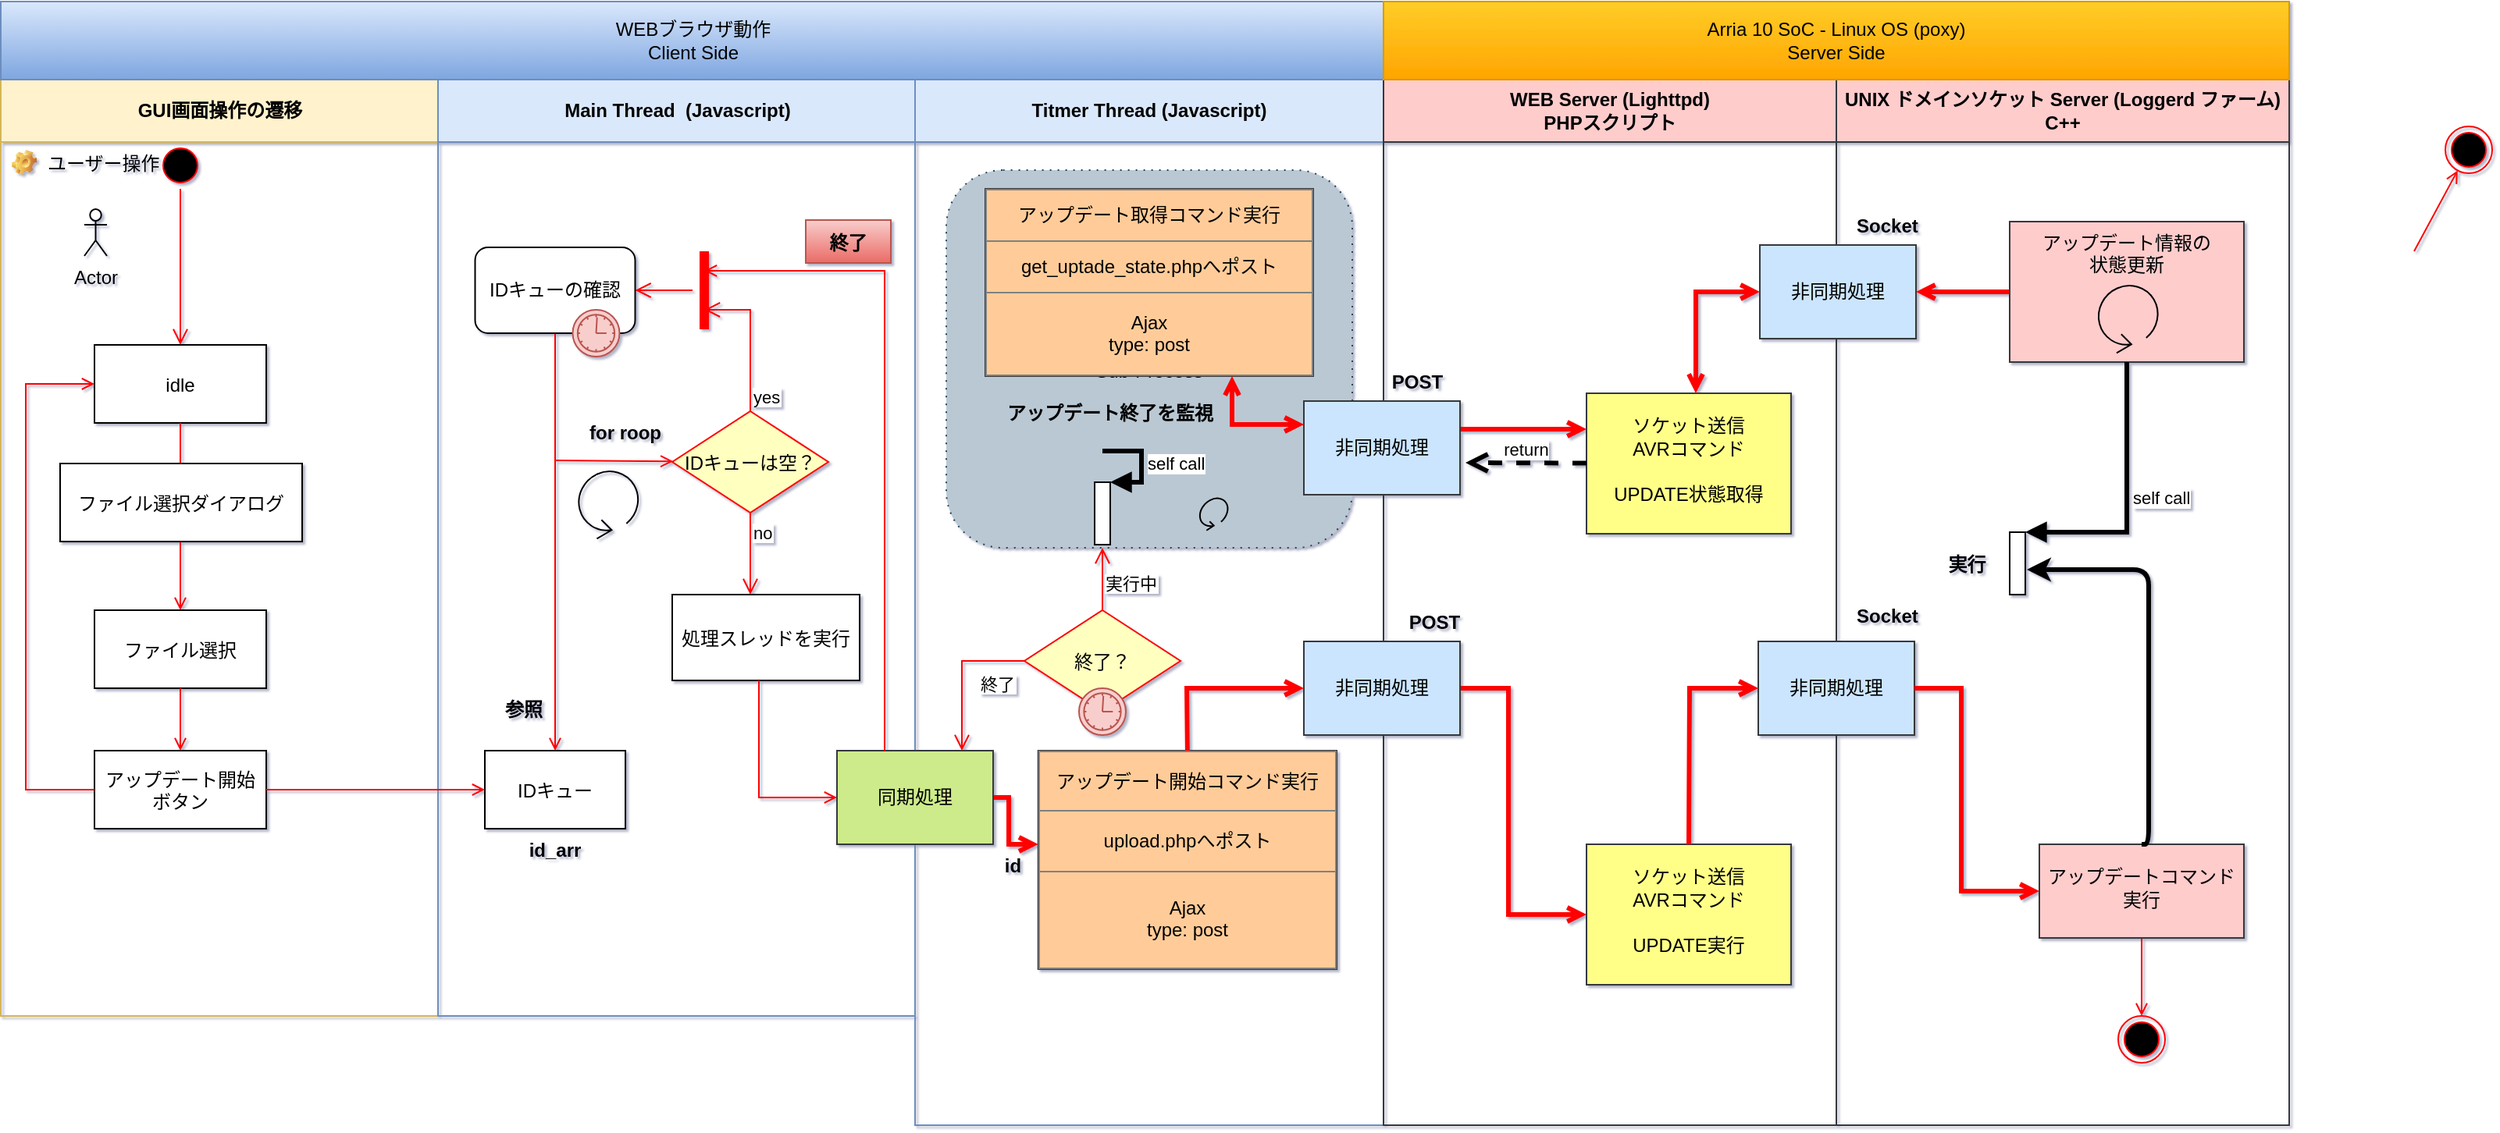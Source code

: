 <mxfile version="13.4.8" type="github">
  <diagram name="Page-1" id="e7e014a7-5840-1c2e-5031-d8a46d1fe8dd">
    <mxGraphModel dx="1185" dy="632" grid="1" gridSize="10" guides="1" tooltips="1" connect="1" arrows="1" fold="1" page="1" pageScale="1" pageWidth="1169" pageHeight="826" background="#ffffff" math="0" shadow="1">
      <root>
        <mxCell id="0" />
        <mxCell id="1" parent="0" />
        <mxCell id="2" value="GUI画面操作の遷移" style="swimlane;whiteSpace=wrap;startSize=40;fillColor=#fff2cc;strokeColor=#d6b656;" parent="1" vertex="1">
          <mxGeometry x="164.5" y="100" width="280" height="600" as="geometry" />
        </mxCell>
        <mxCell id="5" value="" style="ellipse;shape=startState;fillColor=#000000;strokeColor=#ff0000;" parent="2" vertex="1">
          <mxGeometry x="100" y="40" width="30" height="30" as="geometry" />
        </mxCell>
        <mxCell id="6" value="" style="edgeStyle=elbowEdgeStyle;elbow=horizontal;verticalAlign=bottom;endArrow=open;endSize=8;strokeColor=#FF0000;endFill=1;rounded=0" parent="2" source="5" target="7" edge="1">
          <mxGeometry x="100" y="40" as="geometry">
            <mxPoint x="115" y="110" as="targetPoint" />
          </mxGeometry>
        </mxCell>
        <mxCell id="7" value="idle" style="" parent="2" vertex="1">
          <mxGeometry x="60" y="170" width="110" height="50" as="geometry" />
        </mxCell>
        <mxCell id="8" value="ファイル選択" style="" parent="2" vertex="1">
          <mxGeometry x="60" y="340" width="110" height="50" as="geometry" />
        </mxCell>
        <mxCell id="9" value="" style="endArrow=open;strokeColor=#FF0000;endFill=1;rounded=0" parent="2" source="7" target="8" edge="1">
          <mxGeometry relative="1" as="geometry" />
        </mxCell>
        <mxCell id="10" value="アップデート開始&#xa;ボタン" style="" parent="2" vertex="1">
          <mxGeometry x="60" y="430" width="110" height="50" as="geometry" />
        </mxCell>
        <mxCell id="11" value="" style="endArrow=open;strokeColor=#FF0000;endFill=1;rounded=0" parent="2" source="8" target="10" edge="1">
          <mxGeometry relative="1" as="geometry" />
        </mxCell>
        <mxCell id="12" value="" style="edgeStyle=elbowEdgeStyle;elbow=horizontal;strokeColor=#FF0000;endArrow=open;endFill=1;rounded=0;" parent="2" source="10" target="7" edge="1">
          <mxGeometry width="100" height="100" relative="1" as="geometry">
            <mxPoint x="160" y="340" as="sourcePoint" />
            <mxPoint x="260" y="240" as="targetPoint" />
            <Array as="points">
              <mxPoint x="16" y="320" />
            </Array>
          </mxGeometry>
        </mxCell>
        <mxCell id="ZgSBh3Ju-aScIAcnqx4X-44" value="Actor" style="shape=umlActor;verticalLabelPosition=bottom;verticalAlign=top;html=1;" parent="2" vertex="1">
          <mxGeometry x="53.5" y="83" width="14.5" height="30" as="geometry" />
        </mxCell>
        <mxCell id="FSRS8m-M1Gx-CwQgRFkG-41" value="ファイル選択ダイアログ" style="" vertex="1" parent="2">
          <mxGeometry x="38" y="246" width="155" height="50" as="geometry" />
        </mxCell>
        <mxCell id="ZgSBh3Ju-aScIAcnqx4X-42" value="ユーザー操作" style="label;fontStyle=0;strokeColor=none;fillColor=none;align=left;verticalAlign=top;overflow=hidden;spacingLeft=28;spacingRight=4;rotatable=0;points=[[0,0.5],[1,0.5]];portConstraint=eastwest;imageWidth=16;imageHeight=16;image=img/clipart/Gear_128x128.png" parent="2" vertex="1">
          <mxGeometry y="40" width="120" height="26" as="geometry" />
        </mxCell>
        <mxCell id="3" value="Main Thread  (Javascript)" style="swimlane;whiteSpace=wrap;startSize=40;fillColor=#dae8fc;strokeColor=#6c8ebf;verticalAlign=middle;" parent="1" vertex="1">
          <mxGeometry x="444.5" y="100" width="305.5" height="600" as="geometry">
            <mxRectangle x="444.5" y="100" width="90" height="40" as="alternateBounds" />
          </mxGeometry>
        </mxCell>
        <mxCell id="19" value="" style="endArrow=open;strokeColor=#FF0000;endFill=1;rounded=0;exitX=0.5;exitY=1;exitDx=0;exitDy=0;" parent="3" source="FSRS8m-M1Gx-CwQgRFkG-65" target="18" edge="1">
          <mxGeometry relative="1" as="geometry">
            <mxPoint x="75" y="160" as="sourcePoint" />
          </mxGeometry>
        </mxCell>
        <mxCell id="21" value="IDキューは空？" style="rhombus;fillColor=#ffffc0;strokeColor=#ff0000;" parent="3" vertex="1">
          <mxGeometry x="150" y="212.5" width="100" height="65" as="geometry" />
        </mxCell>
        <mxCell id="22" value="yes" style="edgeStyle=elbowEdgeStyle;elbow=horizontal;align=left;verticalAlign=bottom;endArrow=open;endSize=8;strokeColor=#FF0000;exitX=0.5;exitY=0;endFill=1;rounded=0;entryX=0.75;entryY=0.5;entryPerimeter=0" parent="3" source="21" target="25" edge="1">
          <mxGeometry x="-1" relative="1" as="geometry">
            <mxPoint x="160" y="150" as="targetPoint" />
            <Array as="points">
              <mxPoint x="200" y="170" />
            </Array>
          </mxGeometry>
        </mxCell>
        <mxCell id="23" value="no" style="edgeStyle=elbowEdgeStyle;elbow=horizontal;align=left;verticalAlign=top;endArrow=open;endSize=8;strokeColor=#FF0000;endFill=1;rounded=0" parent="3" source="21" target="30" edge="1">
          <mxGeometry x="-1" relative="1" as="geometry">
            <mxPoint x="190" y="305" as="targetPoint" />
          </mxGeometry>
        </mxCell>
        <mxCell id="24" value="" style="endArrow=open;strokeColor=#FF0000;endFill=1;rounded=0;" parent="3" target="21" edge="1">
          <mxGeometry relative="1" as="geometry">
            <mxPoint x="75.5" y="244" as="sourcePoint" />
          </mxGeometry>
        </mxCell>
        <mxCell id="25" value="" style="shape=line;strokeWidth=6;strokeColor=#ff0000;rotation=90" parent="3" vertex="1">
          <mxGeometry x="145.5" y="127.5" width="50" height="15" as="geometry" />
        </mxCell>
        <mxCell id="26" value="" style="edgeStyle=elbowEdgeStyle;elbow=horizontal;verticalAlign=bottom;endArrow=open;endSize=8;strokeColor=#FF0000;endFill=1;rounded=0;entryX=1;entryY=0.5;entryDx=0;entryDy=0;" parent="3" source="25" target="FSRS8m-M1Gx-CwQgRFkG-65" edge="1">
          <mxGeometry x="130" y="90" as="geometry">
            <mxPoint x="125.5" y="135" as="targetPoint" />
          </mxGeometry>
        </mxCell>
        <mxCell id="30" value="処理スレッドを実行" style="" parent="3" vertex="1">
          <mxGeometry x="150" y="330" width="120" height="55" as="geometry" />
        </mxCell>
        <mxCell id="FSRS8m-M1Gx-CwQgRFkG-51" value="for roop" style="text;align=center;fontStyle=1;verticalAlign=middle;spacingLeft=3;spacingRight=3;strokeColor=none;rotatable=0;points=[[0,0.5],[1,0.5]];portConstraint=eastwest;" vertex="1" parent="3">
          <mxGeometry x="80" y="212.5" width="80" height="26" as="geometry" />
        </mxCell>
        <mxCell id="FSRS8m-M1Gx-CwQgRFkG-52" value="" style="group" vertex="1" connectable="0" parent="3">
          <mxGeometry x="30" y="430" width="90" height="76" as="geometry" />
        </mxCell>
        <mxCell id="18" value="IDキュー" style="" parent="FSRS8m-M1Gx-CwQgRFkG-52" vertex="1">
          <mxGeometry width="90" height="50" as="geometry" />
        </mxCell>
        <mxCell id="FSRS8m-M1Gx-CwQgRFkG-50" value="id_arr" style="text;align=center;fontStyle=1;verticalAlign=middle;spacingLeft=3;spacingRight=3;strokeColor=none;rotatable=0;points=[[0,0.5],[1,0.5]];portConstraint=eastwest;" vertex="1" parent="FSRS8m-M1Gx-CwQgRFkG-52">
          <mxGeometry x="12.273" y="50" width="65.455" height="26" as="geometry" />
        </mxCell>
        <mxCell id="FSRS8m-M1Gx-CwQgRFkG-61" value="参照" style="text;align=center;fontStyle=1;verticalAlign=middle;spacingLeft=3;spacingRight=3;strokeColor=none;rotatable=0;points=[[0,0.5],[1,0.5]];portConstraint=eastwest;" vertex="1" parent="3">
          <mxGeometry x="30" y="390" width="50" height="26" as="geometry" />
        </mxCell>
        <mxCell id="FSRS8m-M1Gx-CwQgRFkG-62" value="終了" style="text;align=center;fontStyle=1;verticalAlign=middle;spacingLeft=3;spacingRight=3;rotatable=0;points=[[0,0.5],[1,0.5]];portConstraint=eastwest;strokeColor=#b85450;gradientColor=#ea6b66;fillColor=#f8cecc;" vertex="1" parent="3">
          <mxGeometry x="235.5" y="90" width="54.5" height="27.5" as="geometry" />
        </mxCell>
        <mxCell id="FSRS8m-M1Gx-CwQgRFkG-64" value="" style="shape=mxgraph.bpmn.loop;html=1;outlineConnect=0;strokeColor=#000000;rotation=-45;" vertex="1" parent="3">
          <mxGeometry x="86.5" y="250" width="43.5" height="40" as="geometry" />
        </mxCell>
        <mxCell id="FSRS8m-M1Gx-CwQgRFkG-65" value="&lt;span&gt;IDキューの確認&lt;/span&gt;" style="html=1;whiteSpace=wrap;rounded=1;dropTarget=0;strokeColor=#000000;" vertex="1" parent="3">
          <mxGeometry x="23.75" y="107.5" width="102.5" height="55" as="geometry" />
        </mxCell>
        <mxCell id="FSRS8m-M1Gx-CwQgRFkG-66" value="" style="shape=mxgraph.bpmn.timer_start;perimeter=ellipsePerimeter;html=1;verticalLabelPosition=bottom;verticalAlign=top;outlineConnect=0;fillColor=#f8cecc;strokeColor=#b85450;" vertex="1" parent="FSRS8m-M1Gx-CwQgRFkG-65">
          <mxGeometry x="1" y="1" width="30" height="30" relative="1" as="geometry">
            <mxPoint x="-40" y="-15" as="offset" />
          </mxGeometry>
        </mxCell>
        <mxCell id="4" value="Titmer Thread (Javascript)" style="swimlane;whiteSpace=wrap;startSize=40;fillColor=#dae8fc;strokeColor=#6c8ebf;" parent="1" vertex="1">
          <mxGeometry x="750" y="100" width="300" height="670" as="geometry" />
        </mxCell>
        <mxCell id="FSRS8m-M1Gx-CwQgRFkG-126" value="Event&#xa;Sub-Process" style="shape=ext;rounded=1;html=1;whiteSpace=wrap;dashed=1;dashPattern=1 4;align=center;fillColor=#bac8d3;strokeColor=#23445d;" vertex="1" parent="4">
          <mxGeometry x="20" y="58" width="260" height="242" as="geometry" />
        </mxCell>
        <mxCell id="FSRS8m-M1Gx-CwQgRFkG-56" value="id" style="text;align=center;fontStyle=1;verticalAlign=middle;spacingLeft=3;spacingRight=3;strokeColor=none;rotatable=0;points=[[0,0.5],[1,0.5]];portConstraint=eastwest;" vertex="1" parent="4">
          <mxGeometry x="30.003" y="490" width="65.455" height="26" as="geometry" />
        </mxCell>
        <mxCell id="FSRS8m-M1Gx-CwQgRFkG-55" value="" style="edgeStyle=elbowEdgeStyle;elbow=horizontal;strokeColor=#FF0000;endArrow=open;endFill=1;rounded=0;strokeWidth=3;labelBorderColor=none;exitX=1;exitY=0.5;exitDx=0;exitDy=0;" edge="1" parent="4" source="eeX5rCYyHzRPNsev4CG7-41" target="FSRS8m-M1Gx-CwQgRFkG-67">
          <mxGeometry width="100" height="100" relative="1" as="geometry">
            <mxPoint x="39" y="499" as="sourcePoint" />
            <mxPoint x="60" y="510" as="targetPoint" />
            <Array as="points">
              <mxPoint x="60" y="490" />
            </Array>
          </mxGeometry>
        </mxCell>
        <mxCell id="eeX5rCYyHzRPNsev4CG7-41" value="同期処理" style="rounded=0;whiteSpace=wrap;html=1;fillColor=#cdeb8b;strokeColor=#36393d;" parent="4" vertex="1">
          <mxGeometry x="-50" y="430" width="100" height="60" as="geometry" />
        </mxCell>
        <mxCell id="FSRS8m-M1Gx-CwQgRFkG-67" value="&lt;table border=&quot;1&quot; width=&quot;100%&quot; cellpadding=&quot;4&quot; style=&quot;width: 100% ; height: 100% ; border-collapse: collapse&quot;&gt;&lt;tbody&gt;&lt;tr&gt;&lt;th align=&quot;center&quot;&gt;&lt;span style=&quot;font-weight: 400&quot;&gt;アップデート開始コマンド実行&lt;/span&gt;&lt;br style=&quot;padding: 0px ; margin: 0px ; font-weight: 400&quot;&gt;&lt;/th&gt;&lt;/tr&gt;&lt;tr&gt;&lt;td align=&quot;center&quot;&gt;upload.phpへポスト&lt;/td&gt;&lt;/tr&gt;&lt;tr&gt;&lt;td align=&quot;center&quot;&gt;Ajax&lt;br style=&quot;padding: 0px ; margin: 0px&quot;&gt;type: post&lt;br&gt;&lt;/td&gt;&lt;/tr&gt;&lt;/tbody&gt;&lt;/table&gt;" style="text;html=1;overflow=fill;fillColor=#ffcc99;strokeColor=#36393d;" vertex="1" parent="4">
          <mxGeometry x="78.88" y="430" width="191.12" height="140" as="geometry" />
        </mxCell>
        <mxCell id="FSRS8m-M1Gx-CwQgRFkG-111" value="" style="html=1;points=[];perimeter=orthogonalPerimeter;strokeColor=#000000;align=center;" vertex="1" parent="4">
          <mxGeometry x="115.0" y="258" width="10" height="40" as="geometry" />
        </mxCell>
        <mxCell id="FSRS8m-M1Gx-CwQgRFkG-112" value="self call" style="edgeStyle=orthogonalEdgeStyle;html=1;align=left;spacingLeft=2;endArrow=block;rounded=0;entryX=1;entryY=0;strokeWidth=3;" edge="1" target="FSRS8m-M1Gx-CwQgRFkG-111" parent="4">
          <mxGeometry relative="1" as="geometry">
            <mxPoint x="120.0" y="238" as="sourcePoint" />
            <Array as="points">
              <mxPoint x="145" y="238" />
            </Array>
          </mxGeometry>
        </mxCell>
        <mxCell id="FSRS8m-M1Gx-CwQgRFkG-113" value="&lt;table border=&quot;1&quot; width=&quot;100%&quot; cellpadding=&quot;4&quot; style=&quot;width: 100% ; height: 100% ; border-collapse: collapse&quot;&gt;&lt;tbody&gt;&lt;tr&gt;&lt;th align=&quot;center&quot;&gt;&lt;span style=&quot;font-weight: 400&quot;&gt;アップデート取得コマンド実行&lt;/span&gt;&lt;br style=&quot;padding: 0px ; margin: 0px ; font-weight: 400&quot;&gt;&lt;/th&gt;&lt;/tr&gt;&lt;tr&gt;&lt;td align=&quot;center&quot;&gt;get_uptade_state.phpへポスト&lt;/td&gt;&lt;/tr&gt;&lt;tr&gt;&lt;td align=&quot;center&quot;&gt;Ajax&lt;br style=&quot;padding: 0px ; margin: 0px&quot;&gt;type: post&lt;/td&gt;&lt;/tr&gt;&lt;/tbody&gt;&lt;/table&gt;" style="text;html=1;overflow=fill;fillColor=#ffcc99;strokeColor=#36393d;" vertex="1" parent="4">
          <mxGeometry x="45" y="70" width="210" height="120" as="geometry" />
        </mxCell>
        <mxCell id="FSRS8m-M1Gx-CwQgRFkG-120" value="" style="shape=mxgraph.bpmn.loop;html=1;outlineConnect=0;strokeColor=#000000;rotation=-45;" vertex="1" parent="4">
          <mxGeometry x="179.69" y="268.99" width="22.44" height="16.56" as="geometry" />
        </mxCell>
        <mxCell id="FSRS8m-M1Gx-CwQgRFkG-121" value="終了？" style="rhombus;fillColor=#ffffc0;strokeColor=#ff0000;" vertex="1" parent="4">
          <mxGeometry x="70.0" y="340" width="100" height="65" as="geometry" />
        </mxCell>
        <mxCell id="FSRS8m-M1Gx-CwQgRFkG-123" value="終了" style="edgeStyle=elbowEdgeStyle;elbow=horizontal;align=left;verticalAlign=top;endArrow=open;endSize=8;strokeColor=#FF0000;endFill=1;rounded=0;exitX=0;exitY=0.5;exitDx=0;exitDy=0;" edge="1" parent="4" source="FSRS8m-M1Gx-CwQgRFkG-121" target="eeX5rCYyHzRPNsev4CG7-41">
          <mxGeometry x="-0.143" y="10" relative="1" as="geometry">
            <mxPoint x="-95" y="340" as="targetPoint" />
            <mxPoint x="-95" y="287.175" as="sourcePoint" />
            <Array as="points">
              <mxPoint x="30" y="380" />
              <mxPoint x="10" y="390" />
            </Array>
            <mxPoint as="offset" />
          </mxGeometry>
        </mxCell>
        <mxCell id="FSRS8m-M1Gx-CwQgRFkG-124" value="実行中" style="edgeStyle=elbowEdgeStyle;elbow=horizontal;align=left;verticalAlign=top;endArrow=open;endSize=8;strokeColor=#FF0000;endFill=1;rounded=0;exitX=0.5;exitY=0;exitDx=0;exitDy=0;" edge="1" parent="4" source="FSRS8m-M1Gx-CwQgRFkG-121" target="FSRS8m-M1Gx-CwQgRFkG-126">
          <mxGeometry x="0.5" relative="1" as="geometry">
            <mxPoint x="50" y="280" as="targetPoint" />
            <mxPoint x="50" y="345" as="sourcePoint" />
            <Array as="points">
              <mxPoint x="120" y="320" />
              <mxPoint x="20" y="400" />
            </Array>
            <mxPoint as="offset" />
          </mxGeometry>
        </mxCell>
        <mxCell id="FSRS8m-M1Gx-CwQgRFkG-130" value="" style="shape=mxgraph.bpmn.timer_start;perimeter=ellipsePerimeter;html=1;verticalLabelPosition=bottom;verticalAlign=top;outlineConnect=0;fillColor=#f8cecc;strokeColor=#b85450;" vertex="1" parent="4">
          <mxGeometry x="105.0" y="390" width="30" height="30" as="geometry" />
        </mxCell>
        <mxCell id="FSRS8m-M1Gx-CwQgRFkG-119" value="アップデート終了を監視" style="text;align=center;fontStyle=1;verticalAlign=middle;spacingLeft=3;spacingRight=3;strokeColor=none;rotatable=0;points=[[0,0.5],[1,0.5]];portConstraint=eastwest;" vertex="1" parent="4">
          <mxGeometry x="115" y="200" width="20" height="26" as="geometry" />
        </mxCell>
        <mxCell id="20" value="" style="endArrow=open;strokeColor=#FF0000;endFill=1;rounded=0" parent="1" source="10" target="18" edge="1">
          <mxGeometry relative="1" as="geometry" />
        </mxCell>
        <mxCell id="eeX5rCYyHzRPNsev4CG7-42" value="WEBブラウザ動作&lt;br&gt;Client Side" style="rounded=0;whiteSpace=wrap;html=1;fillColor=#dae8fc;strokeColor=#6c8ebf;gradientColor=#7ea6e0;" parent="1" vertex="1">
          <mxGeometry x="164.5" y="50" width="885.5" height="50" as="geometry" />
        </mxCell>
        <mxCell id="41" value="" style="edgeStyle=elbowEdgeStyle;elbow=horizontal;strokeColor=#FF0000;endArrow=open;endFill=1;rounded=0;" parent="1" source="30" edge="1">
          <mxGeometry width="100" height="100" relative="1" as="geometry">
            <mxPoint x="524.5" y="635" as="sourcePoint" />
            <mxPoint x="700" y="560" as="targetPoint" />
            <Array as="points">
              <mxPoint x="650" y="560" />
              <mxPoint x="635" y="573" />
            </Array>
          </mxGeometry>
        </mxCell>
        <mxCell id="35" value="" style="edgeStyle=elbowEdgeStyle;elbow=horizontal;strokeColor=#FF0000;endArrow=open;endFill=1;rounded=0;entryX=0.25;entryY=0.5;entryPerimeter=0;" parent="1" target="25" edge="1" source="eeX5rCYyHzRPNsev4CG7-41">
          <mxGeometry width="100" height="100" relative="1" as="geometry">
            <mxPoint x="714.5" y="561.25" as="sourcePoint" />
            <mxPoint x="604.5" y="220" as="targetPoint" />
            <Array as="points">
              <mxPoint x="730.5" y="440" />
            </Array>
          </mxGeometry>
        </mxCell>
        <mxCell id="FSRS8m-M1Gx-CwQgRFkG-68" value="WEB Server (Lighttpd)&#xa;PHPスクリプト　" style="swimlane;whiteSpace=wrap;startSize=40;fillColor=#ffcccc;strokeColor=#36393d;" vertex="1" parent="1">
          <mxGeometry x="1050" y="100" width="290" height="670" as="geometry" />
        </mxCell>
        <mxCell id="FSRS8m-M1Gx-CwQgRFkG-71" value="" style="endArrow=open;strokeColor=#FF0000;endFill=1;rounded=0" edge="1" parent="FSRS8m-M1Gx-CwQgRFkG-68" target="FSRS8m-M1Gx-CwQgRFkG-70">
          <mxGeometry relative="1" as="geometry">
            <mxPoint x="660" y="110" as="sourcePoint" />
          </mxGeometry>
        </mxCell>
        <mxCell id="FSRS8m-M1Gx-CwQgRFkG-72" value="" style="edgeStyle=elbowEdgeStyle;elbow=horizontal;strokeColor=#FF0000;endArrow=open;endFill=1;rounded=0;strokeWidth=3;labelBorderColor=none;entryX=0;entryY=0.5;entryDx=0;entryDy=0;exitX=1;exitY=0.5;exitDx=0;exitDy=0;" edge="1" parent="FSRS8m-M1Gx-CwQgRFkG-68" source="FSRS8m-M1Gx-CwQgRFkG-73" target="FSRS8m-M1Gx-CwQgRFkG-74">
          <mxGeometry width="100" height="100" relative="1" as="geometry">
            <mxPoint x="39" y="499" as="sourcePoint" />
            <mxPoint x="110" y="498.75" as="targetPoint" />
            <Array as="points">
              <mxPoint x="80" y="499" />
            </Array>
          </mxGeometry>
        </mxCell>
        <mxCell id="FSRS8m-M1Gx-CwQgRFkG-73" value="非同期処理" style="rounded=0;whiteSpace=wrap;html=1;fillColor=#cce5ff;strokeColor=#36393d;" vertex="1" parent="FSRS8m-M1Gx-CwQgRFkG-68">
          <mxGeometry x="-51" y="360" width="100" height="60" as="geometry" />
        </mxCell>
        <mxCell id="FSRS8m-M1Gx-CwQgRFkG-74" value="&lt;br&gt;ソケット送信&lt;br&gt;AVRコマンド&lt;br&gt;&lt;br&gt;UPDATE実行" style="text;html=1;overflow=fill;fillColor=#ffff88;strokeColor=#36393d;align=center;verticalAlign=middle;" vertex="1" parent="FSRS8m-M1Gx-CwQgRFkG-68">
          <mxGeometry x="130" y="490" width="131" height="90" as="geometry" />
        </mxCell>
        <mxCell id="FSRS8m-M1Gx-CwQgRFkG-84" value="POST" style="text;align=center;fontStyle=1;verticalAlign=middle;spacingLeft=3;spacingRight=3;strokeColor=none;rotatable=0;points=[[0,0.5],[1,0.5]];portConstraint=eastwest;" vertex="1" parent="FSRS8m-M1Gx-CwQgRFkG-68">
          <mxGeometry x="0.003" y="334" width="65.455" height="26" as="geometry" />
        </mxCell>
        <mxCell id="FSRS8m-M1Gx-CwQgRFkG-88" value="&lt;br&gt;ソケット送信&lt;br&gt;AVRコマンド&lt;br&gt;&lt;br&gt;UPDATE状態取得" style="text;html=1;overflow=fill;fillColor=#ffff88;strokeColor=#36393d;align=center;verticalAlign=middle;" vertex="1" parent="FSRS8m-M1Gx-CwQgRFkG-68">
          <mxGeometry x="130" y="201" width="131" height="90" as="geometry" />
        </mxCell>
        <mxCell id="FSRS8m-M1Gx-CwQgRFkG-115" value="" style="edgeStyle=elbowEdgeStyle;elbow=horizontal;strokeColor=#FF0000;endArrow=open;endFill=1;rounded=0;strokeWidth=3;labelBorderColor=none;" edge="1" parent="FSRS8m-M1Gx-CwQgRFkG-68" source="FSRS8m-M1Gx-CwQgRFkG-116" target="FSRS8m-M1Gx-CwQgRFkG-88">
          <mxGeometry width="100" height="100" relative="1" as="geometry">
            <mxPoint x="49" y="224" as="sourcePoint" />
            <mxPoint x="135.46" y="216.5" as="targetPoint" />
            <Array as="points">
              <mxPoint x="90" y="224" />
            </Array>
          </mxGeometry>
        </mxCell>
        <mxCell id="FSRS8m-M1Gx-CwQgRFkG-116" value="非同期処理" style="rounded=0;whiteSpace=wrap;html=1;fillColor=#cce5ff;strokeColor=#36393d;" vertex="1" parent="FSRS8m-M1Gx-CwQgRFkG-68">
          <mxGeometry x="-51" y="206" width="100" height="60" as="geometry" />
        </mxCell>
        <mxCell id="FSRS8m-M1Gx-CwQgRFkG-117" value="POST" style="text;align=center;fontStyle=1;verticalAlign=middle;spacingLeft=3;spacingRight=3;strokeColor=none;rotatable=0;points=[[0,0.5],[1,0.5]];portConstraint=eastwest;" vertex="1" parent="FSRS8m-M1Gx-CwQgRFkG-68">
          <mxGeometry x="-10.997" y="180" width="65.455" height="26" as="geometry" />
        </mxCell>
        <mxCell id="FSRS8m-M1Gx-CwQgRFkG-128" value="return" style="html=1;verticalAlign=bottom;endArrow=open;dashed=1;endSize=8;strokeWidth=3;entryX=1.035;entryY=0.658;entryDx=0;entryDy=0;entryPerimeter=0;" edge="1" parent="FSRS8m-M1Gx-CwQgRFkG-68" source="FSRS8m-M1Gx-CwQgRFkG-88" target="FSRS8m-M1Gx-CwQgRFkG-116">
          <mxGeometry relative="1" as="geometry">
            <mxPoint x="10" y="290" as="sourcePoint" />
            <mxPoint x="-70" y="290" as="targetPoint" />
          </mxGeometry>
        </mxCell>
        <mxCell id="FSRS8m-M1Gx-CwQgRFkG-76" value="" style="edgeStyle=elbowEdgeStyle;elbow=horizontal;strokeColor=#FF0000;endArrow=open;endFill=1;rounded=0;strokeWidth=3;labelBorderColor=none;entryX=0;entryY=0.5;entryDx=0;entryDy=0;exitX=0.5;exitY=0;exitDx=0;exitDy=0;" edge="1" parent="1" source="FSRS8m-M1Gx-CwQgRFkG-67" target="FSRS8m-M1Gx-CwQgRFkG-73">
          <mxGeometry width="100" height="100" relative="1" as="geometry">
            <mxPoint x="1120" y="460" as="sourcePoint" />
            <mxPoint x="1190" y="610" as="targetPoint" />
            <Array as="points">
              <mxPoint x="924" y="510" />
            </Array>
          </mxGeometry>
        </mxCell>
        <mxCell id="FSRS8m-M1Gx-CwQgRFkG-77" value="UNIX ドメインソケット Server (Loggerd ファーム)&#xa;C++" style="swimlane;whiteSpace=wrap;startSize=40;fillColor=#ffcccc;strokeColor=#36393d;" vertex="1" parent="1">
          <mxGeometry x="1340" y="100" width="290" height="670" as="geometry" />
        </mxCell>
        <mxCell id="FSRS8m-M1Gx-CwQgRFkG-78" value="" style="ellipse;shape=endState;fillColor=#000000;strokeColor=#ff0000" vertex="1" parent="FSRS8m-M1Gx-CwQgRFkG-77">
          <mxGeometry x="180.5" y="600" width="30" height="30" as="geometry" />
        </mxCell>
        <mxCell id="FSRS8m-M1Gx-CwQgRFkG-79" value="" style="endArrow=open;strokeColor=#FF0000;endFill=1;rounded=0;exitX=0.5;exitY=1;exitDx=0;exitDy=0;" edge="1" parent="FSRS8m-M1Gx-CwQgRFkG-77" target="FSRS8m-M1Gx-CwQgRFkG-78" source="FSRS8m-M1Gx-CwQgRFkG-82">
          <mxGeometry relative="1" as="geometry">
            <mxPoint x="220" y="140" as="sourcePoint" />
            <mxPoint x="196" y="600" as="targetPoint" />
          </mxGeometry>
        </mxCell>
        <mxCell id="FSRS8m-M1Gx-CwQgRFkG-82" value="&lt;br&gt;アップデートコマンド&lt;br&gt;実行" style="text;html=1;overflow=fill;fillColor=#ffcccc;strokeColor=#36393d;align=center;verticalAlign=middle;" vertex="1" parent="FSRS8m-M1Gx-CwQgRFkG-77">
          <mxGeometry x="130" y="490" width="131" height="60" as="geometry" />
        </mxCell>
        <mxCell id="FSRS8m-M1Gx-CwQgRFkG-87" value="Socket" style="text;align=center;fontStyle=1;verticalAlign=middle;spacingLeft=3;spacingRight=3;strokeColor=none;rotatable=0;points=[[0,0.5],[1,0.5]];portConstraint=eastwest;" vertex="1" parent="FSRS8m-M1Gx-CwQgRFkG-77">
          <mxGeometry x="0.003" y="330" width="65.455" height="26" as="geometry" />
        </mxCell>
        <mxCell id="FSRS8m-M1Gx-CwQgRFkG-89" value="非同期処理" style="rounded=0;whiteSpace=wrap;html=1;fillColor=#cce5ff;strokeColor=#36393d;" vertex="1" parent="FSRS8m-M1Gx-CwQgRFkG-77">
          <mxGeometry x="-49" y="106" width="100" height="60" as="geometry" />
        </mxCell>
        <mxCell id="FSRS8m-M1Gx-CwQgRFkG-94" value="" style="group" vertex="1" connectable="0" parent="FSRS8m-M1Gx-CwQgRFkG-77">
          <mxGeometry x="111" y="91" width="150" height="90" as="geometry" />
        </mxCell>
        <mxCell id="FSRS8m-M1Gx-CwQgRFkG-91" value="&lt;span&gt;アップデート情報の&lt;/span&gt;&lt;br&gt;&lt;span&gt;状態更新&lt;/span&gt;" style="rounded=0;whiteSpace=wrap;html=1;fillColor=#ffcccc;strokeColor=#36393d;verticalAlign=top;" vertex="1" parent="FSRS8m-M1Gx-CwQgRFkG-94">
          <mxGeometry width="150" height="90" as="geometry" />
        </mxCell>
        <mxCell id="FSRS8m-M1Gx-CwQgRFkG-92" value="" style="shape=mxgraph.bpmn.loop;html=1;outlineConnect=0;strokeColor=#000000;rotation=-45;" vertex="1" parent="FSRS8m-M1Gx-CwQgRFkG-94">
          <mxGeometry x="53.25" y="40" width="43.5" height="40" as="geometry" />
        </mxCell>
        <mxCell id="FSRS8m-M1Gx-CwQgRFkG-96" value="" style="edgeStyle=elbowEdgeStyle;elbow=horizontal;strokeColor=#FF0000;endArrow=open;endFill=1;rounded=0;strokeWidth=3;labelBorderColor=none;entryX=1;entryY=0.5;entryDx=0;entryDy=0;exitX=0;exitY=0.5;exitDx=0;exitDy=0;" edge="1" parent="FSRS8m-M1Gx-CwQgRFkG-77" source="FSRS8m-M1Gx-CwQgRFkG-91" target="FSRS8m-M1Gx-CwQgRFkG-89">
          <mxGeometry width="100" height="100" relative="1" as="geometry">
            <mxPoint x="60" y="400" as="sourcePoint" />
            <mxPoint x="140" y="530" as="targetPoint" />
            <Array as="points">
              <mxPoint x="90" y="130" />
            </Array>
          </mxGeometry>
        </mxCell>
        <mxCell id="FSRS8m-M1Gx-CwQgRFkG-99" value="" style="html=1;points=[];perimeter=orthogonalPerimeter;strokeColor=#000000;align=center;" vertex="1" parent="FSRS8m-M1Gx-CwQgRFkG-77">
          <mxGeometry x="111" y="290" width="10" height="40" as="geometry" />
        </mxCell>
        <mxCell id="FSRS8m-M1Gx-CwQgRFkG-100" value="self call" style="edgeStyle=orthogonalEdgeStyle;html=1;align=left;spacingLeft=2;endArrow=block;rounded=0;entryX=1;entryY=0;strokeWidth=3;exitX=0.5;exitY=1;exitDx=0;exitDy=0;" edge="1" target="FSRS8m-M1Gx-CwQgRFkG-99" parent="FSRS8m-M1Gx-CwQgRFkG-77" source="FSRS8m-M1Gx-CwQgRFkG-91">
          <mxGeometry relative="1" as="geometry">
            <mxPoint x="116" y="270" as="sourcePoint" />
            <Array as="points">
              <mxPoint x="186" y="290" />
            </Array>
          </mxGeometry>
        </mxCell>
        <mxCell id="FSRS8m-M1Gx-CwQgRFkG-102" value="" style="edgeStyle=segmentEdgeStyle;endArrow=classic;html=1;strokeWidth=3;entryX=1.1;entryY=0.6;entryDx=0;entryDy=0;entryPerimeter=0;exitX=0.5;exitY=0;exitDx=0;exitDy=0;endFill=1;startFill=1;" edge="1" parent="FSRS8m-M1Gx-CwQgRFkG-77" source="FSRS8m-M1Gx-CwQgRFkG-82" target="FSRS8m-M1Gx-CwQgRFkG-99">
          <mxGeometry width="50" height="50" relative="1" as="geometry">
            <mxPoint x="210" y="460" as="sourcePoint" />
            <mxPoint x="240" y="370" as="targetPoint" />
            <Array as="points">
              <mxPoint x="200" y="490" />
              <mxPoint x="200" y="314" />
            </Array>
          </mxGeometry>
        </mxCell>
        <mxCell id="FSRS8m-M1Gx-CwQgRFkG-103" value="実行" style="text;align=center;fontStyle=1;verticalAlign=middle;spacingLeft=3;spacingRight=3;strokeColor=none;rotatable=0;points=[[0,0.5],[1,0.5]];portConstraint=eastwest;" vertex="1" parent="FSRS8m-M1Gx-CwQgRFkG-77">
          <mxGeometry x="51.003" y="297" width="65.455" height="26" as="geometry" />
        </mxCell>
        <mxCell id="FSRS8m-M1Gx-CwQgRFkG-114" value="Socket" style="text;align=center;fontStyle=1;verticalAlign=middle;spacingLeft=3;spacingRight=3;strokeColor=none;rotatable=0;points=[[0,0.5],[1,0.5]];portConstraint=eastwest;" vertex="1" parent="FSRS8m-M1Gx-CwQgRFkG-77">
          <mxGeometry x="0.003" y="80" width="65.455" height="26" as="geometry" />
        </mxCell>
        <mxCell id="FSRS8m-M1Gx-CwQgRFkG-83" value="Arria 10 SoC - Linux OS (poxy)&lt;br&gt;Server Side" style="rounded=0;whiteSpace=wrap;html=1;fillColor=#ffcd28;strokeColor=#d79b00;gradientColor=#ffa500;" vertex="1" parent="1">
          <mxGeometry x="1050" y="50" width="580" height="50" as="geometry" />
        </mxCell>
        <mxCell id="FSRS8m-M1Gx-CwQgRFkG-86" value="" style="edgeStyle=elbowEdgeStyle;elbow=horizontal;strokeColor=#FF0000;endArrow=open;endFill=1;rounded=0;strokeWidth=3;labelBorderColor=none;entryX=0;entryY=0.5;entryDx=0;entryDy=0;exitX=0.5;exitY=0;exitDx=0;exitDy=0;" edge="1" parent="1" source="FSRS8m-M1Gx-CwQgRFkG-74" target="FSRS8m-M1Gx-CwQgRFkG-81">
          <mxGeometry width="100" height="100" relative="1" as="geometry">
            <mxPoint x="1400" y="460" as="sourcePoint" />
            <mxPoint x="1480" y="630" as="targetPoint" />
            <Array as="points">
              <mxPoint x="1246" y="510" />
            </Array>
          </mxGeometry>
        </mxCell>
        <mxCell id="FSRS8m-M1Gx-CwQgRFkG-81" value="非同期処理" style="rounded=0;whiteSpace=wrap;html=1;fillColor=#cce5ff;strokeColor=#36393d;" vertex="1" parent="1">
          <mxGeometry x="1290" y="460" width="100" height="60" as="geometry" />
        </mxCell>
        <mxCell id="FSRS8m-M1Gx-CwQgRFkG-80" value="" style="edgeStyle=elbowEdgeStyle;elbow=horizontal;strokeColor=#FF0000;endArrow=open;endFill=1;rounded=0;strokeWidth=3;labelBorderColor=none;entryX=0;entryY=0.5;entryDx=0;entryDy=0;exitX=1;exitY=0.5;exitDx=0;exitDy=0;" edge="1" parent="1" source="FSRS8m-M1Gx-CwQgRFkG-81" target="FSRS8m-M1Gx-CwQgRFkG-82">
          <mxGeometry width="100" height="100" relative="1" as="geometry">
            <mxPoint x="1379" y="599" as="sourcePoint" />
            <mxPoint x="1450" y="598.75" as="targetPoint" />
            <Array as="points">
              <mxPoint x="1420" y="599" />
            </Array>
          </mxGeometry>
        </mxCell>
        <mxCell id="FSRS8m-M1Gx-CwQgRFkG-70" value="" style="ellipse;shape=endState;fillColor=#000000;strokeColor=#ff0000" vertex="1" parent="1">
          <mxGeometry x="1730" y="130" width="30" height="30" as="geometry" />
        </mxCell>
        <mxCell id="FSRS8m-M1Gx-CwQgRFkG-104" value="" style="edgeStyle=elbowEdgeStyle;elbow=horizontal;strokeColor=#FF0000;endArrow=open;endFill=1;rounded=0;strokeWidth=3;labelBorderColor=none;entryX=0;entryY=0.5;entryDx=0;entryDy=0;startArrow=open;startFill=0;" edge="1" parent="1" source="FSRS8m-M1Gx-CwQgRFkG-88" target="FSRS8m-M1Gx-CwQgRFkG-89">
          <mxGeometry width="100" height="100" relative="1" as="geometry">
            <mxPoint x="1255.5" y="600" as="sourcePoint" />
            <mxPoint x="1300" y="500" as="targetPoint" />
            <Array as="points">
              <mxPoint x="1250" y="280" />
            </Array>
          </mxGeometry>
        </mxCell>
        <mxCell id="FSRS8m-M1Gx-CwQgRFkG-118" value="" style="edgeStyle=elbowEdgeStyle;elbow=horizontal;strokeColor=#FF0000;endArrow=open;endFill=1;rounded=0;strokeWidth=3;labelBorderColor=none;entryX=0;entryY=0.25;entryDx=0;entryDy=0;startArrow=open;startFill=0;" edge="1" parent="1" target="FSRS8m-M1Gx-CwQgRFkG-116" source="FSRS8m-M1Gx-CwQgRFkG-113">
          <mxGeometry width="100" height="100" relative="1" as="geometry">
            <mxPoint x="913.44" y="376" as="sourcePoint" />
            <mxPoint x="1179" y="456" as="targetPoint" />
            <Array as="points">
              <mxPoint x="953" y="300" />
            </Array>
          </mxGeometry>
        </mxCell>
      </root>
    </mxGraphModel>
  </diagram>
</mxfile>
